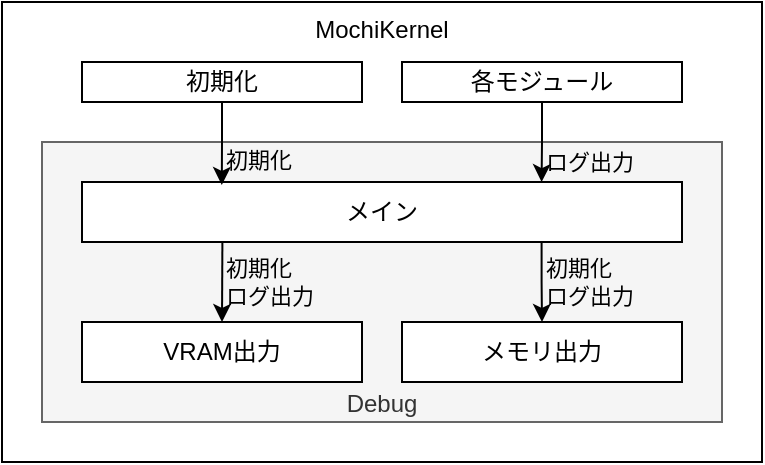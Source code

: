 <mxfile version="18.0.1" type="device"><diagram id="YysPKCKOyyjhDsBaWlJM" name="Page-1"><mxGraphModel dx="1422" dy="744" grid="1" gridSize="10" guides="1" tooltips="1" connect="1" arrows="1" fold="1" page="1" pageScale="1" pageWidth="827" pageHeight="1169" math="0" shadow="0"><root><mxCell id="0"/><mxCell id="1" parent="0"/><mxCell id="07R5ICW_oZ3FReQpQkAd-1" value="MochiKernel" style="rounded=0;whiteSpace=wrap;html=1;verticalAlign=top;" vertex="1" parent="1"><mxGeometry x="130" y="190" width="380" height="230" as="geometry"/></mxCell><mxCell id="07R5ICW_oZ3FReQpQkAd-2" value="Debug" style="rounded=0;whiteSpace=wrap;html=1;verticalAlign=bottom;fillColor=#f5f5f5;fontColor=#333333;strokeColor=#666666;" vertex="1" parent="1"><mxGeometry x="150" y="260" width="340" height="140" as="geometry"/></mxCell><mxCell id="07R5ICW_oZ3FReQpQkAd-8" value="初期化&lt;br&gt;ログ出力" style="edgeStyle=orthogonalEdgeStyle;rounded=0;orthogonalLoop=1;jettySize=auto;html=1;exitX=0.234;exitY=1.008;exitDx=0;exitDy=0;entryX=0.5;entryY=0;entryDx=0;entryDy=0;exitPerimeter=0;align=left;labelBackgroundColor=none;" edge="1" parent="1" source="07R5ICW_oZ3FReQpQkAd-3" target="07R5ICW_oZ3FReQpQkAd-4"><mxGeometry relative="1" as="geometry"/></mxCell><mxCell id="07R5ICW_oZ3FReQpQkAd-9" value="初期化&lt;br&gt;ログ出力" style="edgeStyle=orthogonalEdgeStyle;rounded=0;orthogonalLoop=1;jettySize=auto;html=1;exitX=0.766;exitY=0.995;exitDx=0;exitDy=0;entryX=0.5;entryY=0;entryDx=0;entryDy=0;align=left;exitPerimeter=0;labelBackgroundColor=none;" edge="1" parent="1" source="07R5ICW_oZ3FReQpQkAd-3" target="07R5ICW_oZ3FReQpQkAd-5"><mxGeometry relative="1" as="geometry"/></mxCell><mxCell id="07R5ICW_oZ3FReQpQkAd-3" value="メイン" style="rounded=0;whiteSpace=wrap;html=1;" vertex="1" parent="1"><mxGeometry x="170" y="280" width="300" height="30" as="geometry"/></mxCell><mxCell id="07R5ICW_oZ3FReQpQkAd-4" value="VRAM出力" style="rounded=0;whiteSpace=wrap;html=1;" vertex="1" parent="1"><mxGeometry x="170" y="350" width="140" height="30" as="geometry"/></mxCell><mxCell id="07R5ICW_oZ3FReQpQkAd-5" value="メモリ出力" style="rounded=0;whiteSpace=wrap;html=1;" vertex="1" parent="1"><mxGeometry x="330" y="350" width="140" height="30" as="geometry"/></mxCell><mxCell id="07R5ICW_oZ3FReQpQkAd-13" value="ログ出力" style="edgeStyle=orthogonalEdgeStyle;rounded=0;orthogonalLoop=1;jettySize=auto;html=1;exitX=0.5;exitY=1;exitDx=0;exitDy=0;entryX=0.766;entryY=0.001;entryDx=0;entryDy=0;align=left;entryPerimeter=0;labelBackgroundColor=none;verticalAlign=middle;" edge="1" parent="1" source="07R5ICW_oZ3FReQpQkAd-10" target="07R5ICW_oZ3FReQpQkAd-3"><mxGeometry x="0.501" relative="1" as="geometry"><mxPoint as="offset"/></mxGeometry></mxCell><mxCell id="07R5ICW_oZ3FReQpQkAd-10" value="各モジュール" style="rounded=0;whiteSpace=wrap;html=1;" vertex="1" parent="1"><mxGeometry x="330" y="220" width="140" height="20" as="geometry"/></mxCell><mxCell id="07R5ICW_oZ3FReQpQkAd-12" value="初期化" style="edgeStyle=orthogonalEdgeStyle;rounded=0;orthogonalLoop=1;jettySize=auto;html=1;exitX=0.5;exitY=1;exitDx=0;exitDy=0;entryX=0.233;entryY=0.05;entryDx=0;entryDy=0;entryPerimeter=0;align=left;labelBackgroundColor=none;verticalAlign=middle;" edge="1" parent="1" source="07R5ICW_oZ3FReQpQkAd-11" target="07R5ICW_oZ3FReQpQkAd-3"><mxGeometry x="0.411" relative="1" as="geometry"><mxPoint as="offset"/></mxGeometry></mxCell><mxCell id="07R5ICW_oZ3FReQpQkAd-11" value="初期化" style="rounded=0;whiteSpace=wrap;html=1;" vertex="1" parent="1"><mxGeometry x="170" y="220" width="140" height="20" as="geometry"/></mxCell></root></mxGraphModel></diagram></mxfile>